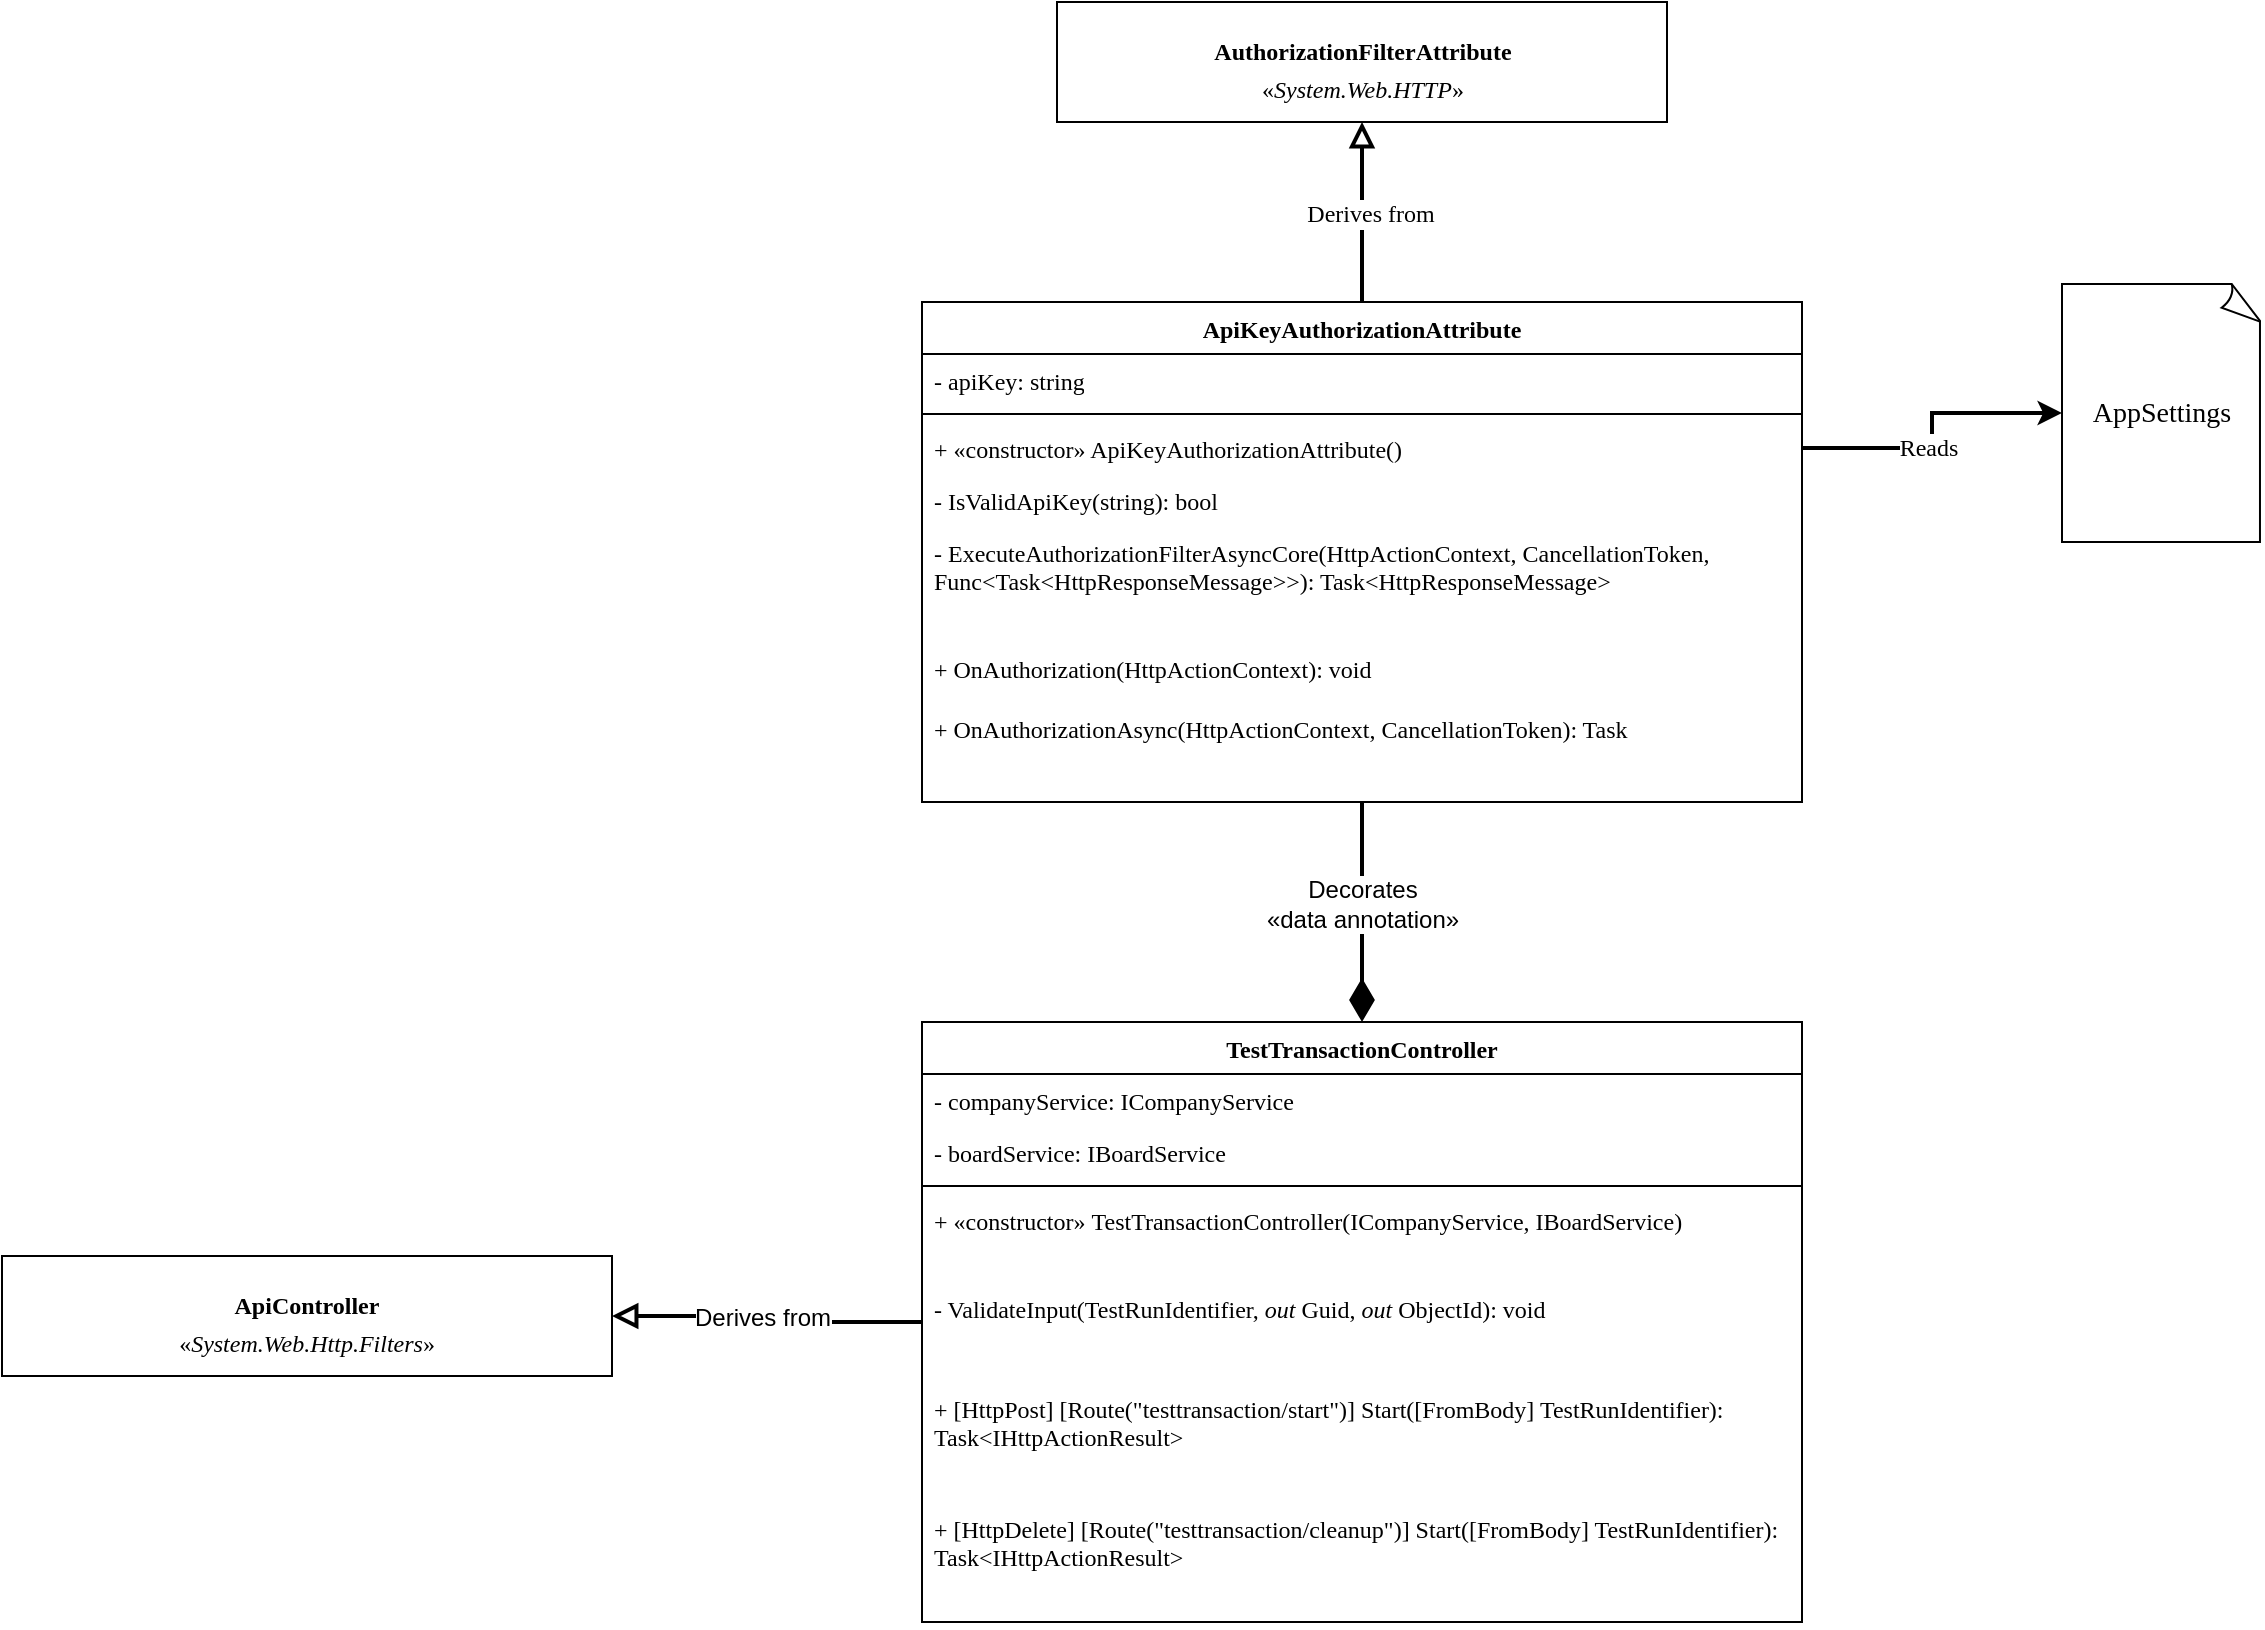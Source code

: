 <mxfile version="24.0.4" type="device">
  <diagram id="C5RBs43oDa-KdzZeNtuy" name="Page-1">
    <mxGraphModel dx="2901" dy="1196" grid="1" gridSize="10" guides="1" tooltips="1" connect="1" arrows="1" fold="1" page="1" pageScale="1" pageWidth="827" pageHeight="1169" math="0" shadow="0">
      <root>
        <mxCell id="WIyWlLk6GJQsqaUBKTNV-0" />
        <mxCell id="WIyWlLk6GJQsqaUBKTNV-1" parent="WIyWlLk6GJQsqaUBKTNV-0" />
        <mxCell id="BryNzcegOBleybwujqnM-6" style="edgeStyle=orthogonalEdgeStyle;rounded=0;orthogonalLoop=1;jettySize=auto;html=1;entryX=0.5;entryY=1;entryDx=0;entryDy=0;strokeWidth=2;fontFamily=Lucida Console;endArrow=block;endFill=0;startSize=6;endSize=8;" parent="WIyWlLk6GJQsqaUBKTNV-1" source="BryNzcegOBleybwujqnM-1" target="BryNzcegOBleybwujqnM-5" edge="1">
          <mxGeometry relative="1" as="geometry" />
        </mxCell>
        <mxCell id="BryNzcegOBleybwujqnM-7" value="Derives from" style="edgeLabel;html=1;align=center;verticalAlign=middle;resizable=0;points=[];fontSize=12;fontFamily=Lucida Console;" parent="BryNzcegOBleybwujqnM-6" vertex="1" connectable="0">
          <mxGeometry x="-0.022" y="-4" relative="1" as="geometry">
            <mxPoint as="offset" />
          </mxGeometry>
        </mxCell>
        <mxCell id="BryNzcegOBleybwujqnM-27" style="edgeStyle=orthogonalEdgeStyle;rounded=0;orthogonalLoop=1;jettySize=auto;html=1;entryX=0.5;entryY=0;entryDx=0;entryDy=0;strokeWidth=2;endArrow=diamondThin;endFill=1;endSize=16;startSize=16;startArrow=none;startFill=0;" parent="WIyWlLk6GJQsqaUBKTNV-1" source="BryNzcegOBleybwujqnM-1" target="BryNzcegOBleybwujqnM-15" edge="1">
          <mxGeometry relative="1" as="geometry" />
        </mxCell>
        <mxCell id="BryNzcegOBleybwujqnM-28" value="Decorates&lt;div style=&quot;font-size: 12px;&quot;&gt;«data annotation»&lt;/div&gt;" style="edgeLabel;html=1;align=center;verticalAlign=middle;resizable=0;points=[];fontSize=12;" parent="BryNzcegOBleybwujqnM-27" vertex="1" connectable="0">
          <mxGeometry x="-0.275" y="4" relative="1" as="geometry">
            <mxPoint x="-4" y="11" as="offset" />
          </mxGeometry>
        </mxCell>
        <mxCell id="BryNzcegOBleybwujqnM-1" value="ApiKeyAuthorizationAttribute" style="swimlane;fontStyle=1;align=center;verticalAlign=top;childLayout=stackLayout;horizontal=1;startSize=26;horizontalStack=0;resizeParent=1;resizeParentMax=0;resizeLast=0;collapsible=1;marginBottom=0;whiteSpace=wrap;html=1;fontFamily=Lucida Console;" parent="WIyWlLk6GJQsqaUBKTNV-1" vertex="1">
          <mxGeometry x="10" y="170" width="440" height="250" as="geometry">
            <mxRectangle x="10" y="170" width="240" height="30" as="alternateBounds" />
          </mxGeometry>
        </mxCell>
        <mxCell id="BryNzcegOBleybwujqnM-2" value="- apiKey: string" style="text;strokeColor=none;fillColor=none;align=left;verticalAlign=top;spacingLeft=4;spacingRight=4;overflow=hidden;rotatable=0;points=[[0,0.5],[1,0.5]];portConstraint=eastwest;whiteSpace=wrap;html=1;fontFamily=Lucida Console;" parent="BryNzcegOBleybwujqnM-1" vertex="1">
          <mxGeometry y="26" width="440" height="26" as="geometry" />
        </mxCell>
        <mxCell id="BryNzcegOBleybwujqnM-3" value="" style="line;strokeWidth=1;fillColor=none;align=left;verticalAlign=middle;spacingTop=-1;spacingLeft=3;spacingRight=3;rotatable=0;labelPosition=right;points=[];portConstraint=eastwest;strokeColor=inherit;fontFamily=Lucida Console;" parent="BryNzcegOBleybwujqnM-1" vertex="1">
          <mxGeometry y="52" width="440" height="8" as="geometry" />
        </mxCell>
        <mxCell id="BryNzcegOBleybwujqnM-4" value="+ «constructor» ApiKeyAuthorizationAttribute()" style="text;strokeColor=none;fillColor=none;align=left;verticalAlign=top;spacingLeft=4;spacingRight=4;overflow=hidden;rotatable=0;points=[[0,0.5],[1,0.5]];portConstraint=eastwest;whiteSpace=wrap;html=1;fontFamily=Lucida Console;" parent="BryNzcegOBleybwujqnM-1" vertex="1">
          <mxGeometry y="60" width="440" height="26" as="geometry" />
        </mxCell>
        <mxCell id="BryNzcegOBleybwujqnM-9" value="- IsValidApiKey(string): bool" style="text;strokeColor=none;fillColor=none;align=left;verticalAlign=top;spacingLeft=4;spacingRight=4;overflow=hidden;rotatable=0;points=[[0,0.5],[1,0.5]];portConstraint=eastwest;whiteSpace=wrap;html=1;fontFamily=Lucida Console;" parent="BryNzcegOBleybwujqnM-1" vertex="1">
          <mxGeometry y="86" width="440" height="26" as="geometry" />
        </mxCell>
        <mxCell id="BryNzcegOBleybwujqnM-12" value="- ExecuteAuthorizationFilterAsyncCore(HttpActionContext, CancellationToken, Func&amp;lt;Task&amp;lt;HttpResponseMessage&amp;gt;&amp;gt;): Task&amp;lt;HttpResponseMessage&amp;gt;" style="text;strokeColor=none;fillColor=none;align=left;verticalAlign=top;spacingLeft=4;spacingRight=4;overflow=hidden;rotatable=0;points=[[0,0.5],[1,0.5]];portConstraint=eastwest;whiteSpace=wrap;html=1;fontFamily=Lucida Console;fontSize=12;" parent="BryNzcegOBleybwujqnM-1" vertex="1">
          <mxGeometry y="112" width="440" height="58" as="geometry" />
        </mxCell>
        <mxCell id="BryNzcegOBleybwujqnM-13" value="+ OnAuthorization(HttpActionContext): void" style="text;strokeColor=none;fillColor=none;align=left;verticalAlign=top;spacingLeft=4;spacingRight=4;overflow=hidden;rotatable=0;points=[[0,0.5],[1,0.5]];portConstraint=eastwest;whiteSpace=wrap;html=1;fontFamily=Lucida Console;fontSize=12;" parent="BryNzcegOBleybwujqnM-1" vertex="1">
          <mxGeometry y="170" width="440" height="30" as="geometry" />
        </mxCell>
        <mxCell id="BryNzcegOBleybwujqnM-14" value="+ OnAuthorizationAsync(HttpActionContext, CancellationToken): Task" style="text;strokeColor=none;fillColor=none;align=left;verticalAlign=top;spacingLeft=4;spacingRight=4;overflow=hidden;rotatable=0;points=[[0,0.5],[1,0.5]];portConstraint=eastwest;whiteSpace=wrap;html=1;fontFamily=Lucida Console;fontSize=12;" parent="BryNzcegOBleybwujqnM-1" vertex="1">
          <mxGeometry y="200" width="440" height="50" as="geometry" />
        </mxCell>
        <mxCell id="BryNzcegOBleybwujqnM-5" value="&lt;p style=&quot;margin:0px;margin-top:4px;text-align:center;&quot;&gt;&lt;br&gt;&lt;b&gt;AuthorizationFilterAttribute&lt;/b&gt;&lt;/p&gt;&lt;p style=&quot;margin:0px;margin-top:4px;text-align:center;&quot;&gt;«&lt;i style=&quot;&quot;&gt;System.Web.HTTP&lt;/i&gt;»&lt;/p&gt;" style="verticalAlign=top;align=left;overflow=fill;html=1;whiteSpace=wrap;fontFamily=Lucida Console;" parent="WIyWlLk6GJQsqaUBKTNV-1" vertex="1">
          <mxGeometry x="77.5" y="20" width="305" height="60" as="geometry" />
        </mxCell>
        <mxCell id="BryNzcegOBleybwujqnM-8" value="&lt;font style=&quot;font-size: 14px;&quot;&gt;AppSettings&lt;/font&gt;" style="whiteSpace=wrap;html=1;shape=mxgraph.basic.document;fontFamily=Lucida Console;" parent="WIyWlLk6GJQsqaUBKTNV-1" vertex="1">
          <mxGeometry x="580" y="161" width="100" height="129" as="geometry" />
        </mxCell>
        <mxCell id="BryNzcegOBleybwujqnM-10" style="edgeStyle=orthogonalEdgeStyle;rounded=0;orthogonalLoop=1;jettySize=auto;html=1;entryX=0;entryY=0.5;entryDx=0;entryDy=0;entryPerimeter=0;strokeWidth=2;fontFamily=Lucida Console;" parent="WIyWlLk6GJQsqaUBKTNV-1" source="BryNzcegOBleybwujqnM-4" target="BryNzcegOBleybwujqnM-8" edge="1">
          <mxGeometry relative="1" as="geometry" />
        </mxCell>
        <mxCell id="BryNzcegOBleybwujqnM-11" value="Reads" style="edgeLabel;html=1;align=center;verticalAlign=middle;resizable=0;points=[];fontSize=12;fontFamily=Lucida Console;" parent="BryNzcegOBleybwujqnM-10" vertex="1" connectable="0">
          <mxGeometry x="-0.15" relative="1" as="geometry">
            <mxPoint as="offset" />
          </mxGeometry>
        </mxCell>
        <mxCell id="BryNzcegOBleybwujqnM-25" style="edgeStyle=orthogonalEdgeStyle;rounded=0;orthogonalLoop=1;jettySize=auto;html=1;entryX=1;entryY=0.5;entryDx=0;entryDy=0;strokeWidth=2;endArrow=block;endFill=0;endSize=8;" parent="WIyWlLk6GJQsqaUBKTNV-1" source="BryNzcegOBleybwujqnM-15" target="BryNzcegOBleybwujqnM-24" edge="1">
          <mxGeometry relative="1" as="geometry" />
        </mxCell>
        <mxCell id="BryNzcegOBleybwujqnM-26" value="&lt;font style=&quot;font-size: 12px;&quot;&gt;Derives from&lt;/font&gt;" style="edgeLabel;html=1;align=center;verticalAlign=middle;resizable=0;points=[];" parent="BryNzcegOBleybwujqnM-25" vertex="1" connectable="0">
          <mxGeometry y="1" relative="1" as="geometry">
            <mxPoint x="-2" y="-1" as="offset" />
          </mxGeometry>
        </mxCell>
        <mxCell id="BryNzcegOBleybwujqnM-15" value="TestTransactionController" style="swimlane;fontStyle=1;align=center;verticalAlign=top;childLayout=stackLayout;horizontal=1;startSize=26;horizontalStack=0;resizeParent=1;resizeParentMax=0;resizeLast=0;collapsible=1;marginBottom=0;whiteSpace=wrap;html=1;fontFamily=Lucida Console;" parent="WIyWlLk6GJQsqaUBKTNV-1" vertex="1">
          <mxGeometry x="10" y="530" width="440" height="300" as="geometry">
            <mxRectangle x="10" y="170" width="240" height="30" as="alternateBounds" />
          </mxGeometry>
        </mxCell>
        <mxCell id="BryNzcegOBleybwujqnM-16" value="- companyService: ICompanyService" style="text;strokeColor=none;fillColor=none;align=left;verticalAlign=top;spacingLeft=4;spacingRight=4;overflow=hidden;rotatable=0;points=[[0,0.5],[1,0.5]];portConstraint=eastwest;whiteSpace=wrap;html=1;fontFamily=Lucida Console;" parent="BryNzcegOBleybwujqnM-15" vertex="1">
          <mxGeometry y="26" width="440" height="26" as="geometry" />
        </mxCell>
        <mxCell id="BryNzcegOBleybwujqnM-29" value="- boardService: IBoardService" style="text;strokeColor=none;fillColor=none;align=left;verticalAlign=top;spacingLeft=4;spacingRight=4;overflow=hidden;rotatable=0;points=[[0,0.5],[1,0.5]];portConstraint=eastwest;whiteSpace=wrap;html=1;fontFamily=Lucida Console;" parent="BryNzcegOBleybwujqnM-15" vertex="1">
          <mxGeometry y="52" width="440" height="26" as="geometry" />
        </mxCell>
        <mxCell id="BryNzcegOBleybwujqnM-17" value="" style="line;strokeWidth=1;fillColor=none;align=left;verticalAlign=middle;spacingTop=-1;spacingLeft=3;spacingRight=3;rotatable=0;labelPosition=right;points=[];portConstraint=eastwest;strokeColor=inherit;fontFamily=Lucida Console;" parent="BryNzcegOBleybwujqnM-15" vertex="1">
          <mxGeometry y="78" width="440" height="8" as="geometry" />
        </mxCell>
        <mxCell id="BryNzcegOBleybwujqnM-18" value="+ «constructor»&amp;nbsp;&lt;span style=&quot;text-align: center;&quot;&gt;TestTransactionController&lt;/span&gt;(ICompanyService, IBoardService)" style="text;strokeColor=none;fillColor=none;align=left;verticalAlign=top;spacingLeft=4;spacingRight=4;overflow=hidden;rotatable=0;points=[[0,0.5],[1,0.5]];portConstraint=eastwest;whiteSpace=wrap;html=1;fontFamily=Lucida Console;" parent="BryNzcegOBleybwujqnM-15" vertex="1">
          <mxGeometry y="86" width="440" height="44" as="geometry" />
        </mxCell>
        <mxCell id="BryNzcegOBleybwujqnM-21" value="- ValidateInput(TestRunIdentifier, &lt;i&gt;out&lt;/i&gt;&amp;nbsp;Guid, &lt;i&gt;out&lt;/i&gt;&amp;nbsp;ObjectId): void" style="text;strokeColor=none;fillColor=none;align=left;verticalAlign=top;spacingLeft=4;spacingRight=4;overflow=hidden;rotatable=0;points=[[0,0.5],[1,0.5]];portConstraint=eastwest;whiteSpace=wrap;html=1;fontFamily=Lucida Console;fontSize=12;" parent="BryNzcegOBleybwujqnM-15" vertex="1">
          <mxGeometry y="130" width="440" height="50" as="geometry" />
        </mxCell>
        <mxCell id="BryNzcegOBleybwujqnM-19" value="+ [HttpPost] [Route(&quot;testtransaction/start&quot;)] Start([FromBody] TestRunIdentifier): Task&amp;lt;IHttpActionResult&amp;gt;" style="text;strokeColor=none;fillColor=none;align=left;verticalAlign=top;spacingLeft=4;spacingRight=4;overflow=hidden;rotatable=0;points=[[0,0.5],[1,0.5]];portConstraint=eastwest;whiteSpace=wrap;html=1;fontFamily=Lucida Console;" parent="BryNzcegOBleybwujqnM-15" vertex="1">
          <mxGeometry y="180" width="440" height="60" as="geometry" />
        </mxCell>
        <mxCell id="BryNzcegOBleybwujqnM-31" value="+ [HttpDelete] [Route(&quot;testtransaction/cleanup&quot;)] Start([FromBody] TestRunIdentifier): Task&amp;lt;IHttpActionResult&amp;gt;" style="text;strokeColor=none;fillColor=none;align=left;verticalAlign=top;spacingLeft=4;spacingRight=4;overflow=hidden;rotatable=0;points=[[0,0.5],[1,0.5]];portConstraint=eastwest;whiteSpace=wrap;html=1;fontFamily=Lucida Console;" parent="BryNzcegOBleybwujqnM-15" vertex="1">
          <mxGeometry y="240" width="440" height="60" as="geometry" />
        </mxCell>
        <mxCell id="BryNzcegOBleybwujqnM-24" value="&lt;p style=&quot;margin:0px;margin-top:4px;text-align:center;&quot;&gt;&lt;br&gt;&lt;b&gt;ApiController&lt;/b&gt;&lt;/p&gt;&lt;p style=&quot;margin:0px;margin-top:4px;text-align:center;&quot;&gt;«&lt;i&gt;System.Web.Http.Filters&lt;/i&gt;»&lt;/p&gt;" style="verticalAlign=top;align=left;overflow=fill;html=1;whiteSpace=wrap;fontFamily=Lucida Console;" parent="WIyWlLk6GJQsqaUBKTNV-1" vertex="1">
          <mxGeometry x="-450" y="647" width="305" height="60" as="geometry" />
        </mxCell>
      </root>
    </mxGraphModel>
  </diagram>
</mxfile>
